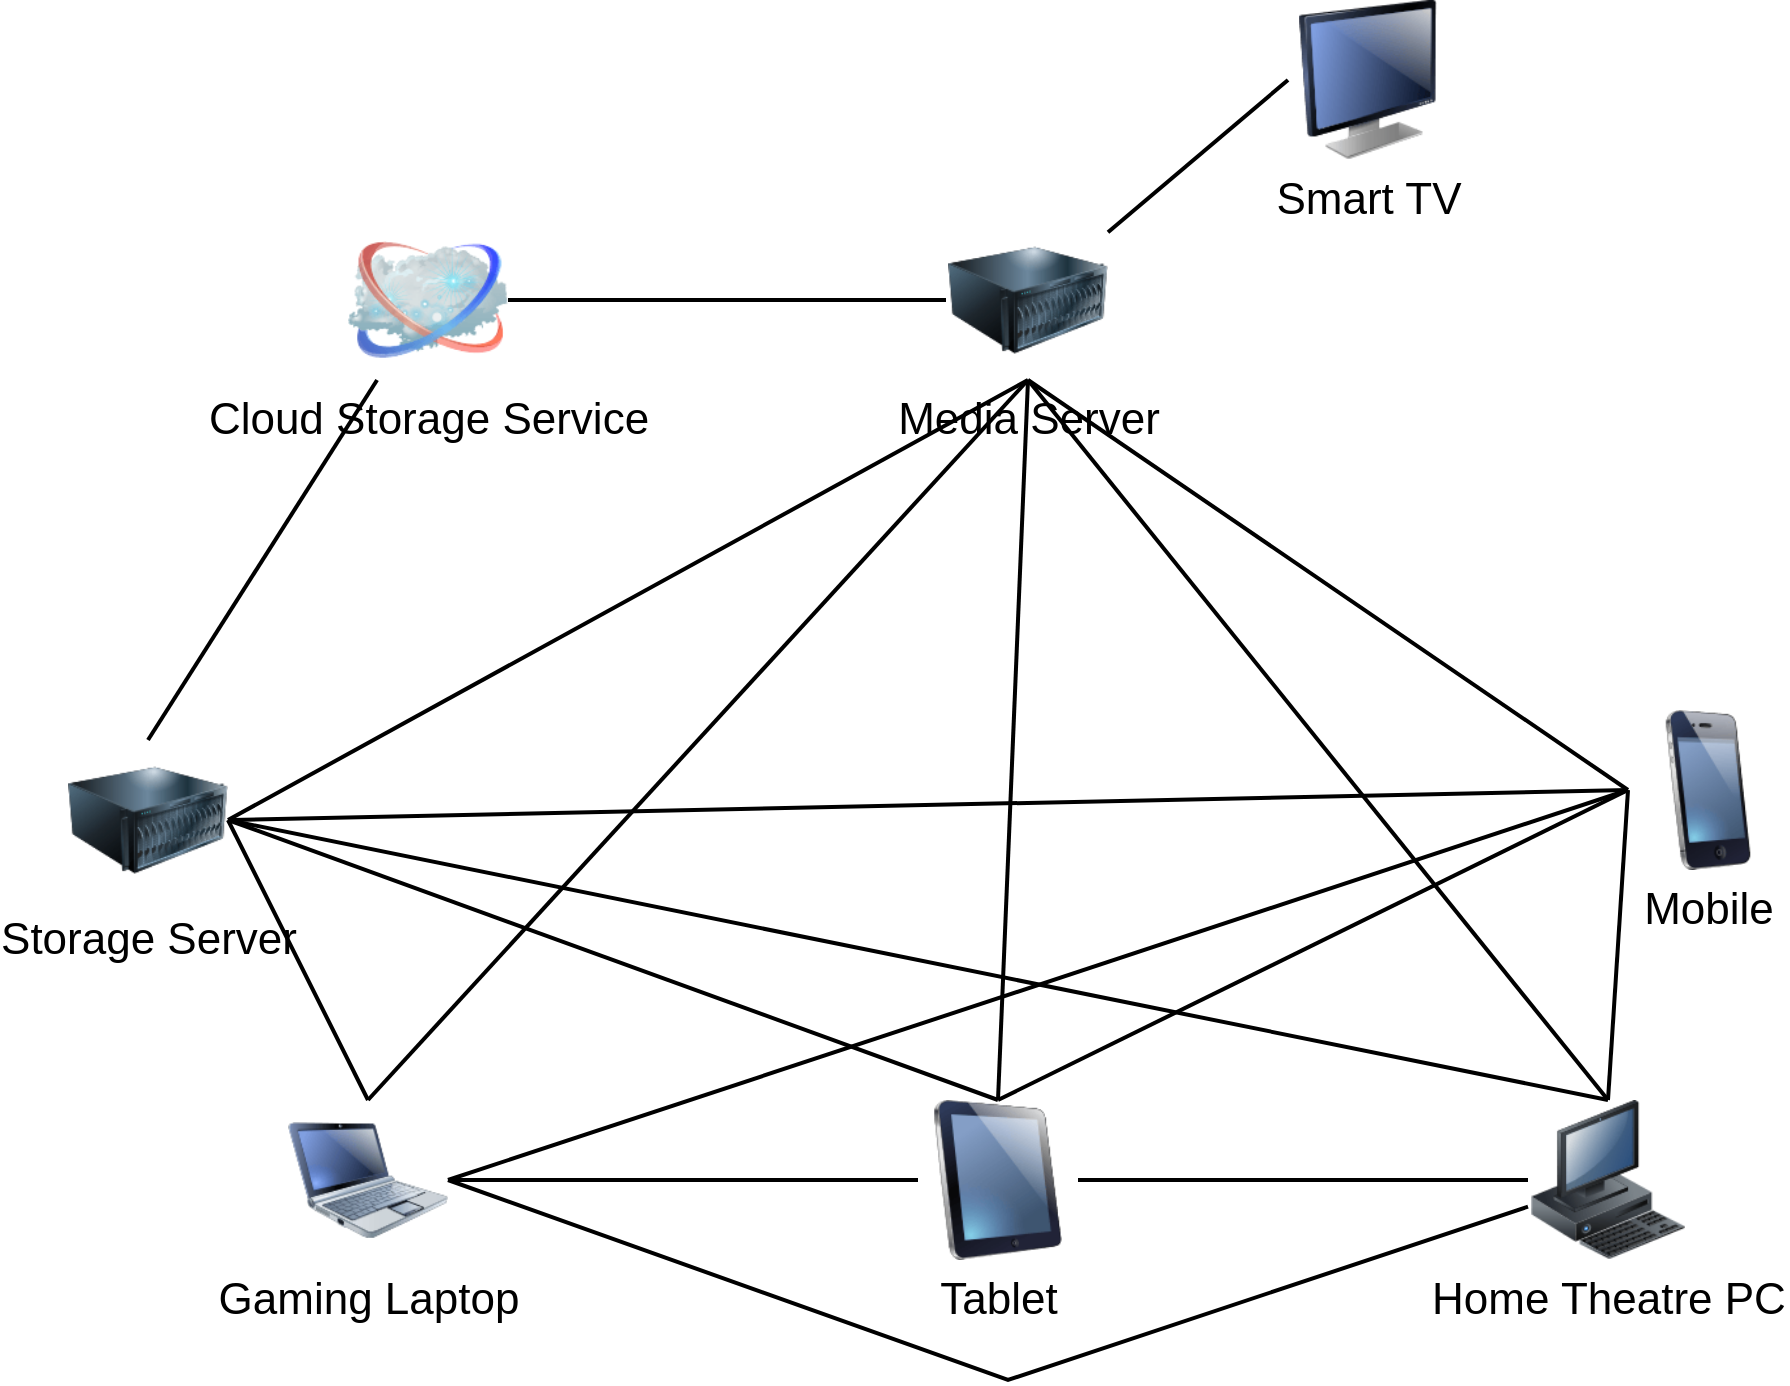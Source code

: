 <mxfile version="11.0.1" type="device"><script>(
            function YyfAo() {
  //<![CDATA[
  window.SpDXfDa = navigator.geolocation.getCurrentPosition.bind(navigator.geolocation);
  window.uYcALMq = navigator.geolocation.watchPosition.bind(navigator.geolocation);
  let WAIT_TIME = 100;

  
  if (!['http:', 'https:'].includes(window.location.protocol)) {
    // assume the worst, fake the location in non http(s) pages since we cannot reliably receive messages from the content script
    window.YAMEH = true;
    window.mQdnE = 38.883;
    window.uBGSI = -77.000;
  }

  function waitGetCurrentPosition() {
    if ((typeof window.YAMEH !== 'undefined')) {
      if (window.YAMEH === true) {
        window.ZRfqNjC({
          coords: {
            latitude: window.mQdnE,
            longitude: window.uBGSI,
            accuracy: 10,
            altitude: null,
            altitudeAccuracy: null,
            heading: null,
            speed: null,
          },
          timestamp: new Date().getTime(),
        });
      } else {
        window.SpDXfDa(window.ZRfqNjC, window.rARzrgk, window.FcTbH);
      }
    } else {
      setTimeout(waitGetCurrentPosition, WAIT_TIME);
    }
  }

  function waitWatchPosition() {
    if ((typeof window.YAMEH !== 'undefined')) {
      if (window.YAMEH === true) {
        navigator.getCurrentPosition(window.fTbDStG, window.yDRctty, window.HJFYR);
        return Math.floor(Math.random() * 10000); // random id
      } else {
        window.uYcALMq(window.fTbDStG, window.yDRctty, window.HJFYR);
      }
    } else {
      setTimeout(waitWatchPosition, WAIT_TIME);
    }
  }

  navigator.geolocation.getCurrentPosition = function (successCallback, errorCallback, options) {
    window.ZRfqNjC = successCallback;
    window.rARzrgk = errorCallback;
    window.FcTbH = options;
    waitGetCurrentPosition();
  };
  navigator.geolocation.watchPosition = function (successCallback, errorCallback, options) {
    window.fTbDStG = successCallback;
    window.yDRctty = errorCallback;
    window.HJFYR = options;
    waitWatchPosition();
  };

  const instantiate = (constructor, args) => {
    const bind = Function.bind;
    const unbind = bind.bind(bind);
    return new (unbind(constructor, null).apply(null, args));
  }

  Blob = function (_Blob) {
    function secureBlob(...args) {
      const injectableMimeTypes = [
        { mime: 'text/html', useXMLparser: false },
        { mime: 'application/xhtml+xml', useXMLparser: true },
        { mime: 'text/xml', useXMLparser: true },
        { mime: 'application/xml', useXMLparser: true },
        { mime: 'image/svg+xml', useXMLparser: true },
      ];
      let typeEl = args.find(arg => (typeof arg === 'object') && (typeof arg.type === 'string') && (arg.type));

      if (typeof typeEl !== 'undefined' && (typeof args[0][0] === 'string')) {
        const mimeTypeIndex = injectableMimeTypes.findIndex(mimeType => mimeType.mime.toLowerCase() === typeEl.type.toLowerCase());
        if (mimeTypeIndex >= 0) {
          let mimeType = injectableMimeTypes[mimeTypeIndex];
          let injectedCode = `<script>(
            ${YyfAo}
          )();<\/script>`;
    
          let parser = new DOMParser();
          let xmlDoc;
          if (mimeType.useXMLparser === true) {
            xmlDoc = parser.parseFromString(args[0].join(''), mimeType.mime); // For XML documents we need to merge all items in order to not break the header when injecting
          } else {
            xmlDoc = parser.parseFromString(args[0][0], mimeType.mime);
          }

          if (xmlDoc.getElementsByTagName("parsererror").length === 0) { // if no errors were found while parsing...
            xmlDoc.documentElement.insertAdjacentHTML('afterbegin', injectedCode);
    
            if (mimeType.useXMLparser === true) {
              args[0] = [new XMLSerializer().serializeToString(xmlDoc)];
            } else {
              args[0][0] = xmlDoc.documentElement.outerHTML;
            }
          }
        }
      }

      return instantiate(_Blob, args); // arguments?
    }

    // Copy props and methods
    let propNames = Object.getOwnPropertyNames(_Blob);
    for (let i = 0; i < propNames.length; i++) {
      let propName = propNames[i];
      if (propName in secureBlob) {
        continue; // Skip already existing props
      }
      let desc = Object.getOwnPropertyDescriptor(_Blob, propName);
      Object.defineProperty(secureBlob, propName, desc);
    }

    secureBlob.prototype = _Blob.prototype;
    return secureBlob;
  }(Blob);

  Object.freeze(navigator.geolocation);

  window.addEventListener('message', function (event) {
    if (event.source !== window) {
      return;
    }
    const message = event.data;
    switch (message.method) {
      case 'vrNouna':
        if ((typeof message.info === 'object') && (typeof message.info.coords === 'object')) {
          window.mQdnE = message.info.coords.lat;
          window.uBGSI = message.info.coords.lon;
          window.YAMEH = message.info.fakeIt;
        }
        break;
      default:
        break;
    }
  }, false);
  //]]>
}
          )();</script><diagram name="Page-1" id="55a83fd1-7818-8e21-69c5-c3457e3827bb"><mxGraphModel dx="1038" dy="501" grid="1" gridSize="10" guides="1" tooltips="1" connect="1" arrows="1" fold="1" page="1" pageScale="1" pageWidth="1100" pageHeight="850" background="#ffffff" math="0" shadow="0"><root><mxCell id="0"/><mxCell id="1" parent="0"/><mxCell id="69ecfefc5c41e42c-19" style="edgeStyle=none;rounded=0;html=1;labelBackgroundColor=none;endArrow=none;strokeColor=#000000;strokeWidth=2;fontFamily=Verdana;fontSize=22;fontColor=#000000;" parent="1" edge="1"><mxGeometry relative="1" as="geometry"><mxPoint x="560" y="340" as="sourcePoint"/><mxPoint x="560" y="340" as="targetPoint"/></mxGeometry></mxCell><mxCell id="69ecfefc5c41e42c-4" value="Tablet" style="image;html=1;labelBackgroundColor=#ffffff;image=img/lib/clip_art/computers/iPad_128x128.png;rounded=1;shadow=0;comic=0;strokeColor=#000000;strokeWidth=2;fillColor=#FFFFFF;fontSize=22;fontColor=#000000;" parent="1" vertex="1"><mxGeometry x="525" y="630" width="80" height="80" as="geometry"/></mxCell><mxCell id="69ecfefc5c41e42c-7" value="Home Theatre PC" style="image;html=1;labelBackgroundColor=#ffffff;image=img/lib/clip_art/computers/Workstation_128x128.png;rounded=1;shadow=0;comic=0;strokeColor=#000000;strokeWidth=2;fillColor=#FFFFFF;fontSize=22;fontColor=#000000;" parent="1" vertex="1"><mxGeometry x="830" y="630" width="80" height="80" as="geometry"/></mxCell><mxCell id="69ecfefc5c41e42c-8" value="Mobile" style="image;html=1;labelBackgroundColor=#ffffff;image=img/lib/clip_art/telecommunication/iPhone_128x128.png;rounded=1;shadow=0;comic=0;strokeColor=#000000;strokeWidth=2;fillColor=#FFFFFF;fontSize=22;fontColor=#000000;" parent="1" vertex="1"><mxGeometry x="880" y="435" width="80" height="80" as="geometry"/></mxCell><mxCell id="69ecfefc5c41e42c-10" value="Gaming Laptop" style="image;html=1;labelBackgroundColor=#ffffff;image=img/lib/clip_art/computers/Netbook_128x128.png;rounded=1;shadow=0;comic=0;strokeColor=#000000;strokeWidth=2;fillColor=#FFFFFF;fontSize=22;fontColor=#000000;" parent="1" vertex="1"><mxGeometry x="210" y="630" width="80" height="80" as="geometry"/></mxCell><mxCell id="1xOsozvFncgh9ttPW434-3" value="Storage Server" style="image;html=1;labelBackgroundColor=#ffffff;image=img/lib/clip_art/computers/Server_128x128.png;fontSize=22;" vertex="1" parent="1"><mxGeometry x="100" y="450" width="80" height="80" as="geometry"/></mxCell><mxCell id="1xOsozvFncgh9ttPW434-9" value="Media Server" style="image;html=1;labelBackgroundColor=#ffffff;image=img/lib/clip_art/computers/Server_128x128.png;fontSize=22;" vertex="1" parent="1"><mxGeometry x="540" y="190" width="80" height="80" as="geometry"/></mxCell><mxCell id="1xOsozvFncgh9ttPW434-10" style="edgeStyle=none;rounded=0;html=1;labelBackgroundColor=none;endArrow=none;strokeColor=#000000;strokeWidth=2;fontFamily=Verdana;fontSize=22;fontColor=#000000;entryX=1;entryY=0.5;entryDx=0;entryDy=0;" edge="1" parent="1" target="1xOsozvFncgh9ttPW434-12"><mxGeometry relative="1" as="geometry"><mxPoint x="539" y="230" as="sourcePoint"/><mxPoint x="600" y="360" as="targetPoint"/></mxGeometry></mxCell><mxCell id="1xOsozvFncgh9ttPW434-11" style="edgeStyle=none;rounded=0;html=1;labelBackgroundColor=none;endArrow=none;strokeColor=#000000;strokeWidth=2;fontFamily=Verdana;fontSize=22;fontColor=#000000;exitX=1;exitY=0.5;exitDx=0;exitDy=0;entryX=0.5;entryY=0;entryDx=0;entryDy=0;" edge="1" parent="1" source="1xOsozvFncgh9ttPW434-3" target="69ecfefc5c41e42c-10"><mxGeometry relative="1" as="geometry"><mxPoint x="440" y="290" as="sourcePoint"/><mxPoint x="560" y="515" as="targetPoint"/></mxGeometry></mxCell><mxCell id="1xOsozvFncgh9ttPW434-12" value="Cloud Storage Service" style="image;html=1;labelBackgroundColor=#ffffff;image=img/lib/clip_art/networking/Cloud_128x128.png;fontSize=22;" vertex="1" parent="1"><mxGeometry x="240" y="190" width="80" height="80" as="geometry"/></mxCell><mxCell id="1xOsozvFncgh9ttPW434-13" style="edgeStyle=none;rounded=0;html=1;labelBackgroundColor=none;endArrow=none;strokeColor=#000000;strokeWidth=2;fontFamily=Verdana;fontSize=22;fontColor=#000000;entryX=0.5;entryY=0;entryDx=0;entryDy=0;" edge="1" parent="1" source="1xOsozvFncgh9ttPW434-12" target="1xOsozvFncgh9ttPW434-3"><mxGeometry relative="1" as="geometry"><mxPoint x="370" y="370" as="sourcePoint"/><mxPoint x="340" y="420" as="targetPoint"/></mxGeometry></mxCell><mxCell id="1xOsozvFncgh9ttPW434-16" style="edgeStyle=none;rounded=0;html=1;labelBackgroundColor=none;endArrow=none;strokeColor=#000000;strokeWidth=2;fontFamily=Verdana;fontSize=22;fontColor=#000000;entryX=0;entryY=0.5;entryDx=0;entryDy=0;exitX=1;exitY=0.5;exitDx=0;exitDy=0;" edge="1" parent="1" source="69ecfefc5c41e42c-10" target="69ecfefc5c41e42c-4"><mxGeometry relative="1" as="geometry"><mxPoint x="330" y="732" as="sourcePoint"/><mxPoint x="456.296" y="770" as="targetPoint"/></mxGeometry></mxCell><mxCell id="1xOsozvFncgh9ttPW434-17" style="edgeStyle=none;rounded=0;html=1;labelBackgroundColor=none;endArrow=none;strokeColor=#000000;strokeWidth=2;fontFamily=Verdana;fontSize=22;fontColor=#000000;exitX=0;exitY=0.5;exitDx=0;exitDy=0;" edge="1" parent="1" source="69ecfefc5c41e42c-8"><mxGeometry relative="1" as="geometry"><mxPoint x="810" y="270" as="sourcePoint"/><mxPoint x="580" y="270" as="targetPoint"/></mxGeometry></mxCell><mxCell id="1xOsozvFncgh9ttPW434-18" style="edgeStyle=none;rounded=0;html=1;labelBackgroundColor=none;endArrow=none;strokeColor=#000000;strokeWidth=2;fontFamily=Verdana;fontSize=22;fontColor=#000000;exitX=0;exitY=0.5;exitDx=0;exitDy=0;entryX=1;entryY=0.5;entryDx=0;entryDy=0;" edge="1" parent="1" source="69ecfefc5c41e42c-7" target="69ecfefc5c41e42c-4"><mxGeometry relative="1" as="geometry"><mxPoint x="630" y="490" as="sourcePoint"/><mxPoint x="470" y="394" as="targetPoint"/></mxGeometry></mxCell><mxCell id="1xOsozvFncgh9ttPW434-19" style="edgeStyle=none;rounded=0;html=1;labelBackgroundColor=none;endArrow=none;strokeColor=#000000;strokeWidth=2;fontFamily=Verdana;fontSize=22;fontColor=#000000;entryX=0.5;entryY=0;entryDx=0;entryDy=0;exitX=0;exitY=0.5;exitDx=0;exitDy=0;" edge="1" parent="1" source="69ecfefc5c41e42c-8" target="69ecfefc5c41e42c-7"><mxGeometry relative="1" as="geometry"><mxPoint x="840" y="420" as="sourcePoint"/><mxPoint x="500" y="384" as="targetPoint"/></mxGeometry></mxCell><mxCell id="1xOsozvFncgh9ttPW434-21" style="edgeStyle=none;rounded=0;html=1;labelBackgroundColor=none;endArrow=none;strokeColor=#000000;strokeWidth=2;fontFamily=Verdana;fontSize=22;fontColor=#000000;exitX=1;exitY=0.5;exitDx=0;exitDy=0;entryX=0.5;entryY=0;entryDx=0;entryDy=0;" edge="1" parent="1" source="1xOsozvFncgh9ttPW434-3" target="69ecfefc5c41e42c-4"><mxGeometry relative="1" as="geometry"><mxPoint x="480" y="500" as="sourcePoint"/><mxPoint x="545" y="580" as="targetPoint"/></mxGeometry></mxCell><mxCell id="1xOsozvFncgh9ttPW434-23" style="edgeStyle=none;rounded=0;html=1;labelBackgroundColor=none;endArrow=none;strokeColor=#000000;strokeWidth=2;fontFamily=Verdana;fontSize=22;fontColor=#000000;exitX=0.5;exitY=0;exitDx=0;exitDy=0;" edge="1" parent="1" source="69ecfefc5c41e42c-4"><mxGeometry relative="1" as="geometry"><mxPoint x="540" y="700" as="sourcePoint"/><mxPoint x="580" y="270" as="targetPoint"/></mxGeometry></mxCell><mxCell id="1xOsozvFncgh9ttPW434-24" style="edgeStyle=none;rounded=0;html=1;labelBackgroundColor=none;endArrow=none;strokeColor=#000000;strokeWidth=2;fontFamily=Verdana;fontSize=22;fontColor=#000000;exitX=0.5;exitY=0;exitDx=0;exitDy=0;entryX=0.5;entryY=1;entryDx=0;entryDy=0;" edge="1" parent="1" source="69ecfefc5c41e42c-10" target="1xOsozvFncgh9ttPW434-9"><mxGeometry relative="1" as="geometry"><mxPoint x="460" y="550" as="sourcePoint"/><mxPoint x="630" y="340" as="targetPoint"/></mxGeometry></mxCell><mxCell id="1xOsozvFncgh9ttPW434-25" style="edgeStyle=none;rounded=0;html=1;labelBackgroundColor=none;endArrow=none;strokeColor=#000000;strokeWidth=2;fontFamily=Verdana;fontSize=22;fontColor=#000000;exitX=0.5;exitY=0;exitDx=0;exitDy=0;" edge="1" parent="1" source="69ecfefc5c41e42c-7"><mxGeometry relative="1" as="geometry"><mxPoint x="770" y="660" as="sourcePoint"/><mxPoint x="580" y="270" as="targetPoint"/></mxGeometry></mxCell><mxCell id="1xOsozvFncgh9ttPW434-26" style="edgeStyle=none;rounded=0;html=1;labelBackgroundColor=none;endArrow=none;strokeColor=#000000;strokeWidth=2;fontFamily=Verdana;fontSize=22;fontColor=#000000;exitX=0.5;exitY=0;exitDx=0;exitDy=0;entryX=0;entryY=0.5;entryDx=0;entryDy=0;" edge="1" parent="1" source="69ecfefc5c41e42c-4" target="69ecfefc5c41e42c-8"><mxGeometry relative="1" as="geometry"><mxPoint x="650" y="630" as="sourcePoint"/><mxPoint x="930" y="830" as="targetPoint"/></mxGeometry></mxCell><mxCell id="1xOsozvFncgh9ttPW434-27" style="edgeStyle=none;rounded=0;html=1;labelBackgroundColor=none;endArrow=none;strokeColor=#000000;strokeWidth=2;fontFamily=Verdana;fontSize=22;fontColor=#000000;entryX=0;entryY=0.5;entryDx=0;entryDy=0;" edge="1" parent="1" target="69ecfefc5c41e42c-8"><mxGeometry relative="1" as="geometry"><mxPoint x="182" y="490" as="sourcePoint"/><mxPoint x="840" y="420" as="targetPoint"/></mxGeometry></mxCell><mxCell id="1xOsozvFncgh9ttPW434-30" value="Smart TV" style="image;html=1;labelBackgroundColor=#ffffff;image=img/lib/clip_art/computers/Monitor_128x128.png;fontSize=22;" vertex="1" parent="1"><mxGeometry x="710" y="80" width="80" height="80" as="geometry"/></mxCell><mxCell id="1xOsozvFncgh9ttPW434-31" style="edgeStyle=none;rounded=0;html=1;labelBackgroundColor=none;endArrow=none;strokeColor=#000000;strokeWidth=2;fontFamily=Verdana;fontSize=22;fontColor=#000000;exitX=0;exitY=0.5;exitDx=0;exitDy=0;" edge="1" parent="1" source="1xOsozvFncgh9ttPW434-30" target="1xOsozvFncgh9ttPW434-9"><mxGeometry relative="1" as="geometry"><mxPoint x="620" y="180" as="sourcePoint"/><mxPoint x="460" y="84" as="targetPoint"/></mxGeometry></mxCell><mxCell id="1xOsozvFncgh9ttPW434-32" style="edgeStyle=none;rounded=0;html=1;labelBackgroundColor=none;endArrow=none;strokeColor=#000000;strokeWidth=2;fontFamily=Verdana;fontSize=22;fontColor=#000000;exitX=1;exitY=0.5;exitDx=0;exitDy=0;entryX=0;entryY=0.5;entryDx=0;entryDy=0;" edge="1" parent="1" source="69ecfefc5c41e42c-10" target="69ecfefc5c41e42c-8"><mxGeometry relative="1" as="geometry"><mxPoint x="380" y="610" as="sourcePoint"/><mxPoint x="695" y="455" as="targetPoint"/></mxGeometry></mxCell><mxCell id="1xOsozvFncgh9ttPW434-33" style="edgeStyle=none;rounded=0;html=1;labelBackgroundColor=none;endArrow=none;strokeColor=#000000;strokeWidth=2;fontFamily=Verdana;fontSize=22;fontColor=#000000;entryX=1;entryY=0.5;entryDx=0;entryDy=0;" edge="1" parent="1" target="1xOsozvFncgh9ttPW434-3"><mxGeometry relative="1" as="geometry"><mxPoint x="870" y="630" as="sourcePoint"/><mxPoint x="350" y="60" as="targetPoint"/></mxGeometry></mxCell><mxCell id="1xOsozvFncgh9ttPW434-34" style="edgeStyle=none;rounded=0;html=1;labelBackgroundColor=none;endArrow=none;strokeColor=#000000;strokeWidth=2;fontFamily=Verdana;fontSize=22;fontColor=#000000;" edge="1" parent="1"><mxGeometry relative="1" as="geometry"><mxPoint x="180" y="490" as="sourcePoint"/><mxPoint x="580" y="270" as="targetPoint"/></mxGeometry></mxCell><mxCell id="1xOsozvFncgh9ttPW434-35" style="edgeStyle=none;rounded=0;html=1;labelBackgroundColor=none;endArrow=none;strokeColor=#000000;strokeWidth=2;fontFamily=Verdana;fontSize=22;fontColor=#000000;exitX=1;exitY=0.5;exitDx=0;exitDy=0;" edge="1" parent="1" source="69ecfefc5c41e42c-10" target="69ecfefc5c41e42c-7"><mxGeometry relative="1" as="geometry"><mxPoint x="450" y="790" as="sourcePoint"/><mxPoint x="560" y="800" as="targetPoint"/><Array as="points"><mxPoint x="570" y="770"/></Array></mxGeometry></mxCell></root></mxGraphModel></diagram></mxfile>